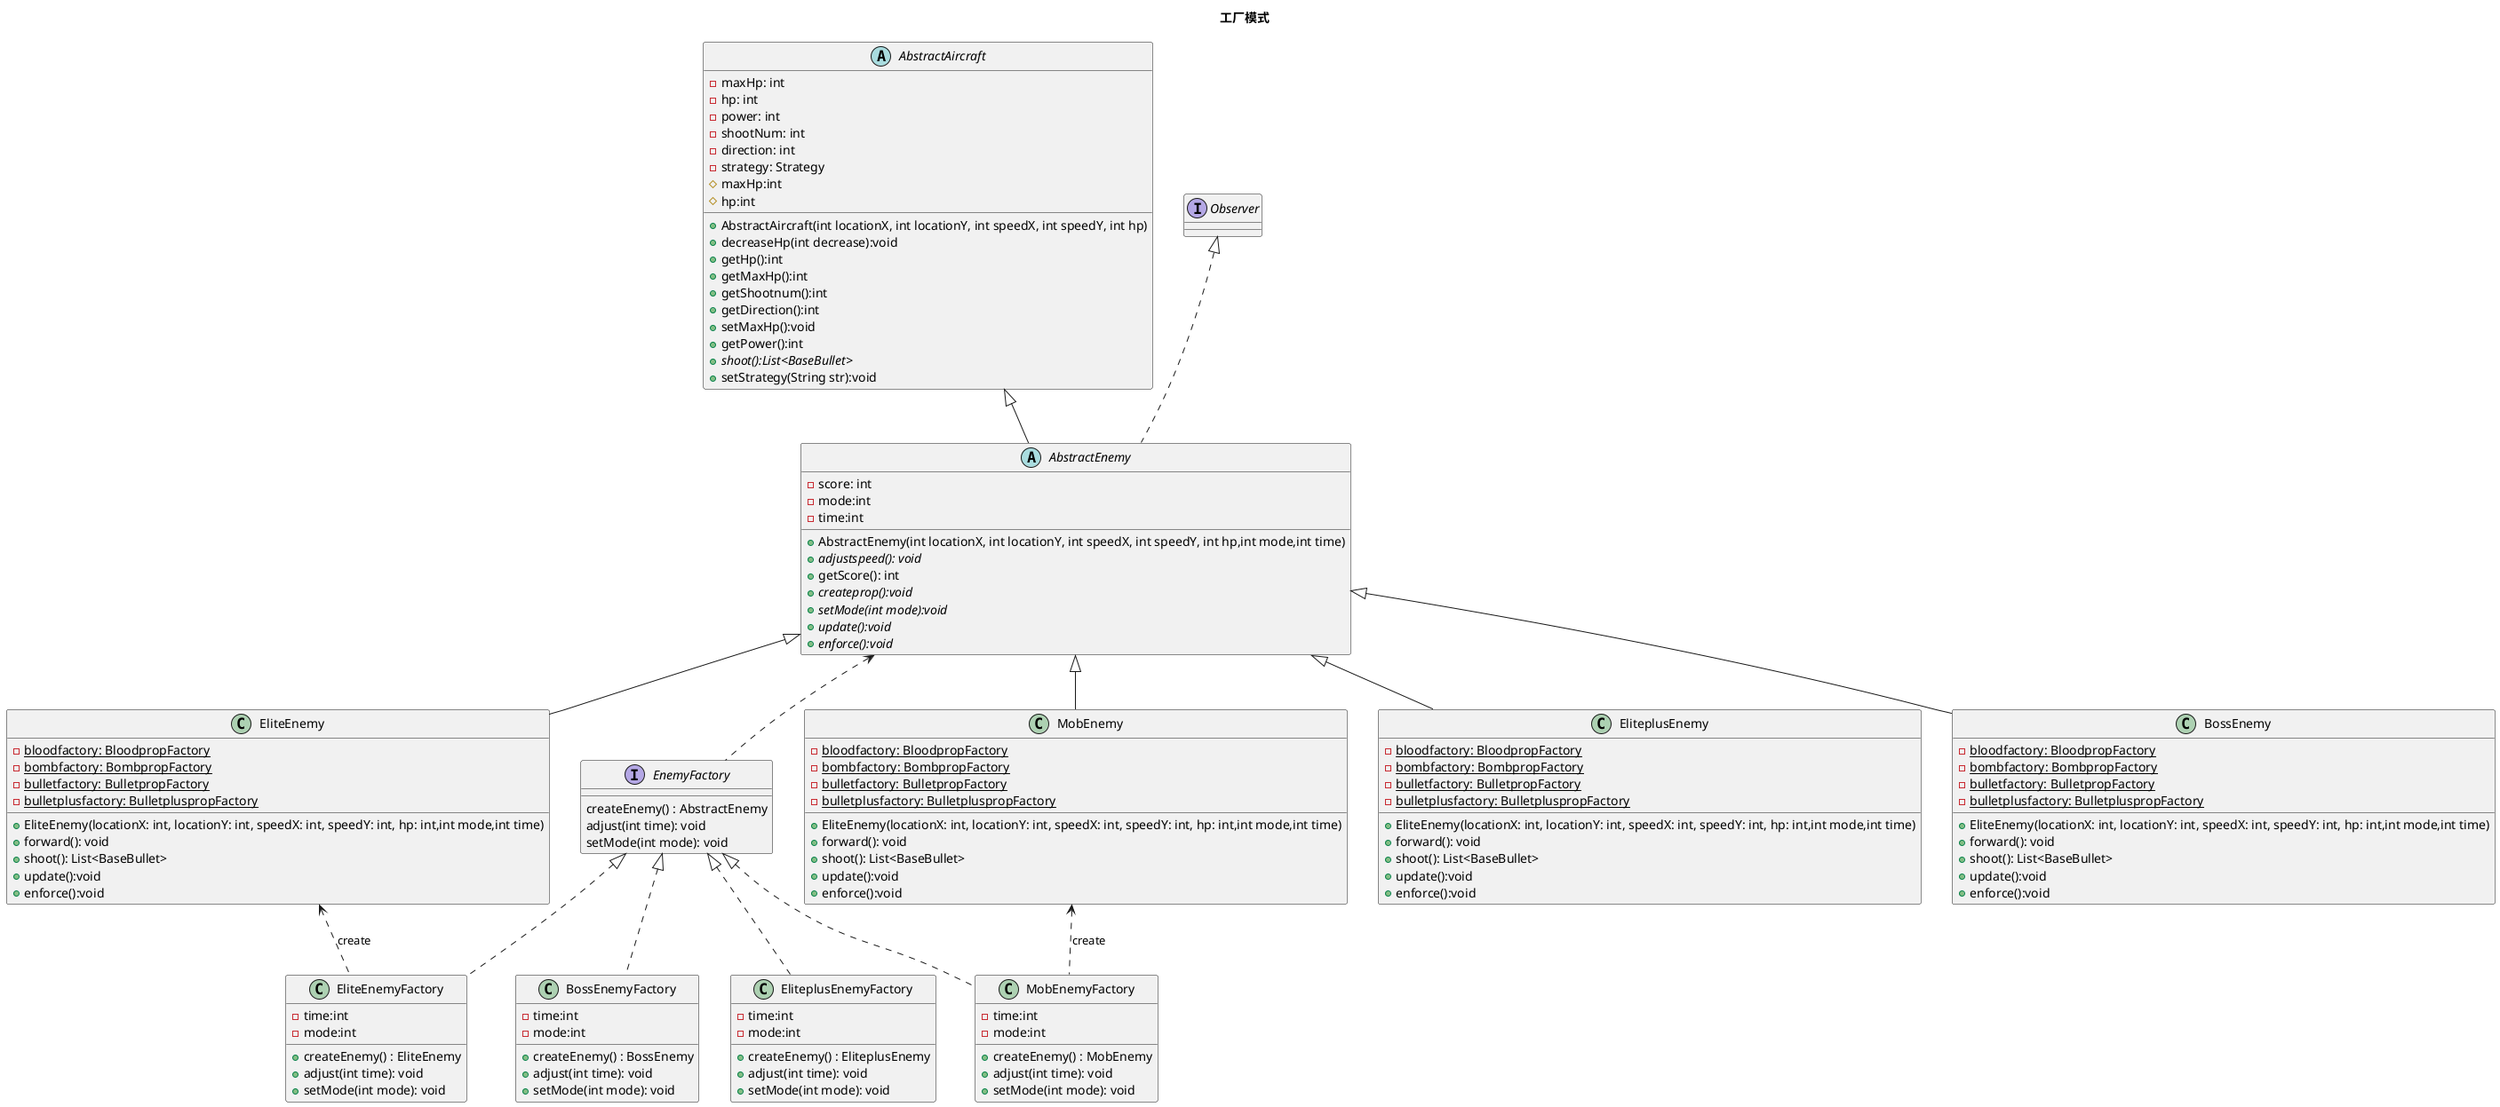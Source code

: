 @startuml
'https://plantuml.com/class-diagram
title 工厂模式
abstract class AbstractAircraft
{
    -maxHp: int
    -hp: int
    -power: int
    -shootNum: int
    -direction: int
    -strategy: Strategy
	# maxHp:int
    # hp:int
    + AbstractAircraft(int locationX, int locationY, int speedX, int speedY, int hp)
    + decreaseHp(int decrease):void
    + getHp():int
    + getMaxHp():int
    + getShootnum():int
    +getDirection():int
    + setMaxHp():void
    + getPower():int
    + {abstract} shoot():List<BaseBullet>
    + setStrategy(String str):void
 }

abstract class AbstractEnemy extends AbstractAircraft implements Observer{
  - score: int
      -mode:int
      -time:int
     + AbstractEnemy(int locationX, int locationY, int speedX, int speedY, int hp,int mode,int time)
  + {abstract}adjustspeed(): void
  + getScore(): int
  + {abstract} createprop():void
  + {abstract} setMode(int mode):void
  + {abstract} update():void
  + {abstract} enforce():void
}

class EliteEnemy extends AbstractEnemy {
    -{static}bloodfactory: BloodpropFactory
    -{static}bombfactory: BombpropFactory
    -{static}bulletfactory: BulletpropFactory
    -{static}bulletplusfactory: BulletpluspropFactory
  + EliteEnemy(locationX: int, locationY: int, speedX: int, speedY: int, hp: int,int mode,int time)
  + forward(): void
  + shoot(): List<BaseBullet>
    + update():void
    +enforce():void
}
class EliteplusEnemy extends AbstractEnemy {
    -{static}bloodfactory: BloodpropFactory
    -{static}bombfactory: BombpropFactory
    -{static}bulletfactory: BulletpropFactory
    -{static}bulletplusfactory: BulletpluspropFactory
  + EliteEnemy(locationX: int, locationY: int, speedX: int, speedY: int, hp: int,int mode,int time)
  + forward(): void
  + shoot(): List<BaseBullet>
      + update():void
      +enforce():void
}
class MobEnemy extends AbstractEnemy {
    -{static}bloodfactory: BloodpropFactory
    -{static}bombfactory: BombpropFactory
    -{static}bulletfactory: BulletpropFactory
    -{static}bulletplusfactory: BulletpluspropFactory
  + EliteEnemy(locationX: int, locationY: int, speedX: int, speedY: int, hp: int,int mode,int time)
  + forward(): void
  + shoot(): List<BaseBullet>
      + update():void
      +enforce():void
}

class BossEnemy extends AbstractEnemy{
-{static}bloodfactory: BloodpropFactory
    -{static}bombfactory: BombpropFactory
    -{static}bulletfactory: BulletpropFactory
    -{static}bulletplusfactory: BulletpluspropFactory
  + EliteEnemy(locationX: int, locationY: int, speedX: int, speedY: int, hp: int,int mode,int time)
  + forward(): void
  + shoot(): List<BaseBullet>
      + update():void
          +enforce():void
}

interface EnemyFactory {
    createEnemy() : AbstractEnemy
    adjust(int time): void
    setMode(int mode): void
}
class EliteEnemyFactory implements EnemyFactory{
    -time:int
    -mode:int
    +createEnemy() : EliteEnemy
    +adjust(int time): void
    +setMode(int mode): void
}
class MobEnemyFactory implements EnemyFactory{
    -time:int
    -mode:int
    +createEnemy() : MobEnemy
    +adjust(int time): void
    +setMode(int mode): void
}
class EliteplusEnemyFactory implements EnemyFactory{
    -time:int
    -mode:int
    +createEnemy() : EliteplusEnemy
    +adjust(int time): void
    +setMode(int mode): void
}
class BossEnemyFactory implements EnemyFactory{
    -time:int
    -mode:int
    +createEnemy() : BossEnemy
    +adjust(int time): void
    +setMode(int mode): void
}
AbstractEnemy<..EnemyFactory
EliteEnemy<.. EliteEnemyFactory:create
MobEnemy<.. MobEnemyFactory:create
@enduml